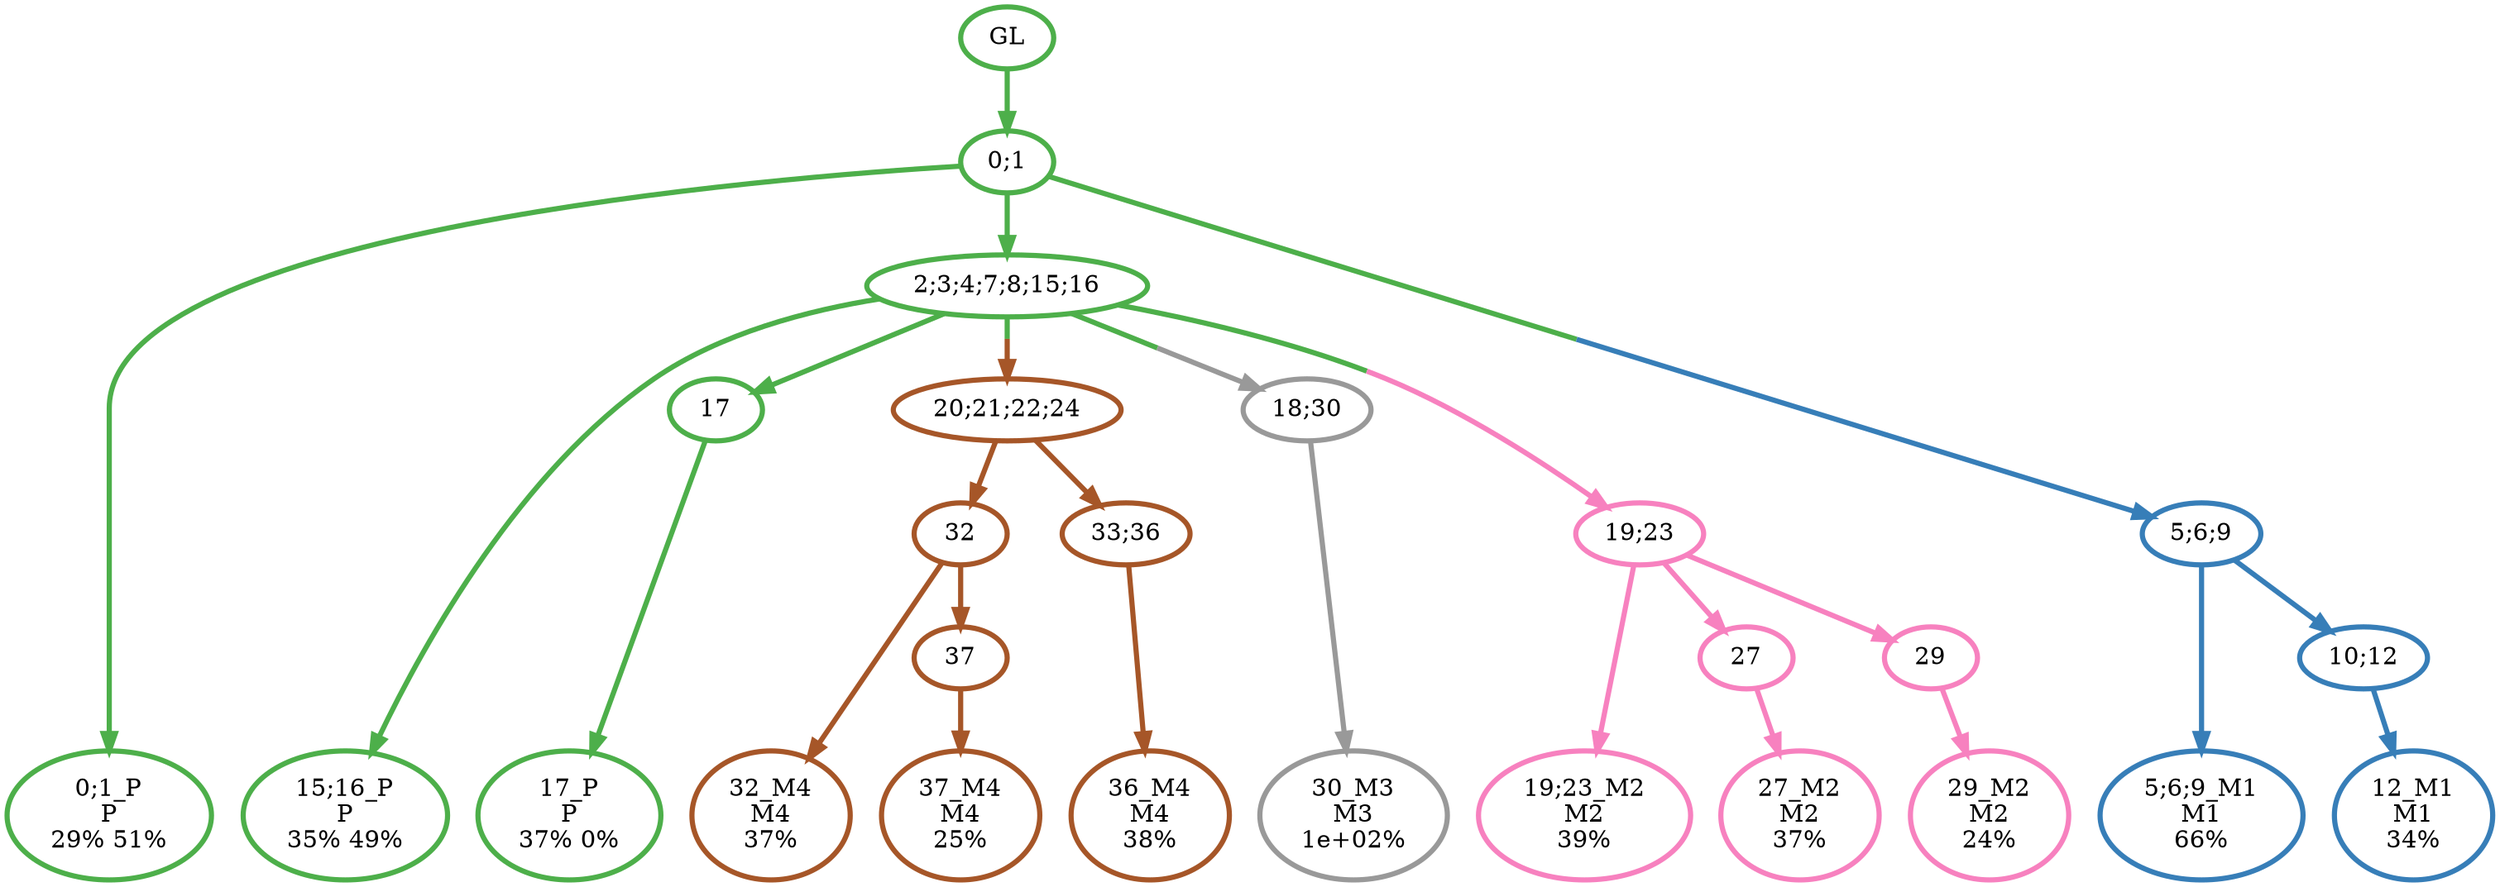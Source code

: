 digraph T {
	{
		rank=same
		23 [penwidth=3,colorscheme=set19,color=3,label="0;1_P\nP\n29% 51%"]
		21 [penwidth=3,colorscheme=set19,color=3,label="15;16_P\nP\n35% 49%"]
		19 [penwidth=3,colorscheme=set19,color=3,label="17_P\nP\n37% 0%"]
		18 [penwidth=3,colorscheme=set19,color=2,label="5;6;9_M1\nM1\n66%"]
		16 [penwidth=3,colorscheme=set19,color=2,label="12_M1\nM1\n34%"]
		15 [penwidth=3,colorscheme=set19,color=8,label="19;23_M2\nM2\n39%"]
		13 [penwidth=3,colorscheme=set19,color=8,label="27_M2\nM2\n37%"]
		11 [penwidth=3,colorscheme=set19,color=8,label="29_M2\nM2\n24%"]
		10 [penwidth=3,colorscheme=set19,color=9,label="30_M3\nM3\n1e+02%"]
		8 [penwidth=3,colorscheme=set19,color=7,label="32_M4\nM4\n37%"]
		6 [penwidth=3,colorscheme=set19,color=7,label="37_M4\nM4\n25%"]
		4 [penwidth=3,colorscheme=set19,color=7,label="36_M4\nM4\n38%"]
	}
	25 [penwidth=3,colorscheme=set19,color=3,label="GL"]
	24 [penwidth=3,colorscheme=set19,color=3,label="0;1"]
	22 [penwidth=3,colorscheme=set19,color=3,label="2;3;4;7;8;15;16"]
	20 [penwidth=3,colorscheme=set19,color=3,label="17"]
	17 [penwidth=3,colorscheme=set19,color=2,label="10;12"]
	14 [penwidth=3,colorscheme=set19,color=8,label="27"]
	12 [penwidth=3,colorscheme=set19,color=8,label="29"]
	9 [penwidth=3,colorscheme=set19,color=7,label="32"]
	7 [penwidth=3,colorscheme=set19,color=7,label="37"]
	5 [penwidth=3,colorscheme=set19,color=7,label="33;36"]
	3 [penwidth=3,colorscheme=set19,color=7,label="20;21;22;24"]
	2 [penwidth=3,colorscheme=set19,color=9,label="18;30"]
	1 [penwidth=3,colorscheme=set19,color=8,label="19;23"]
	0 [penwidth=3,colorscheme=set19,color=2,label="5;6;9"]
	25 -> 24 [penwidth=3,colorscheme=set19,color=3]
	24 -> 23 [penwidth=3,colorscheme=set19,color=3]
	24 -> 22 [penwidth=3,colorscheme=set19,color=3]
	24 -> 0 [penwidth=3,colorscheme=set19,color="3;0.5:2"]
	22 -> 21 [penwidth=3,colorscheme=set19,color=3]
	22 -> 20 [penwidth=3,colorscheme=set19,color=3]
	22 -> 3 [penwidth=3,colorscheme=set19,color="3;0.5:7"]
	22 -> 2 [penwidth=3,colorscheme=set19,color="3;0.5:9"]
	22 -> 1 [penwidth=3,colorscheme=set19,color="3;0.5:8"]
	20 -> 19 [penwidth=3,colorscheme=set19,color=3]
	17 -> 16 [penwidth=3,colorscheme=set19,color=2]
	14 -> 13 [penwidth=3,colorscheme=set19,color=8]
	12 -> 11 [penwidth=3,colorscheme=set19,color=8]
	9 -> 8 [penwidth=3,colorscheme=set19,color=7]
	9 -> 7 [penwidth=3,colorscheme=set19,color=7]
	7 -> 6 [penwidth=3,colorscheme=set19,color=7]
	5 -> 4 [penwidth=3,colorscheme=set19,color=7]
	3 -> 9 [penwidth=3,colorscheme=set19,color=7]
	3 -> 5 [penwidth=3,colorscheme=set19,color=7]
	2 -> 10 [penwidth=3,colorscheme=set19,color=9]
	1 -> 15 [penwidth=3,colorscheme=set19,color=8]
	1 -> 14 [penwidth=3,colorscheme=set19,color=8]
	1 -> 12 [penwidth=3,colorscheme=set19,color=8]
	0 -> 18 [penwidth=3,colorscheme=set19,color=2]
	0 -> 17 [penwidth=3,colorscheme=set19,color=2]
}
